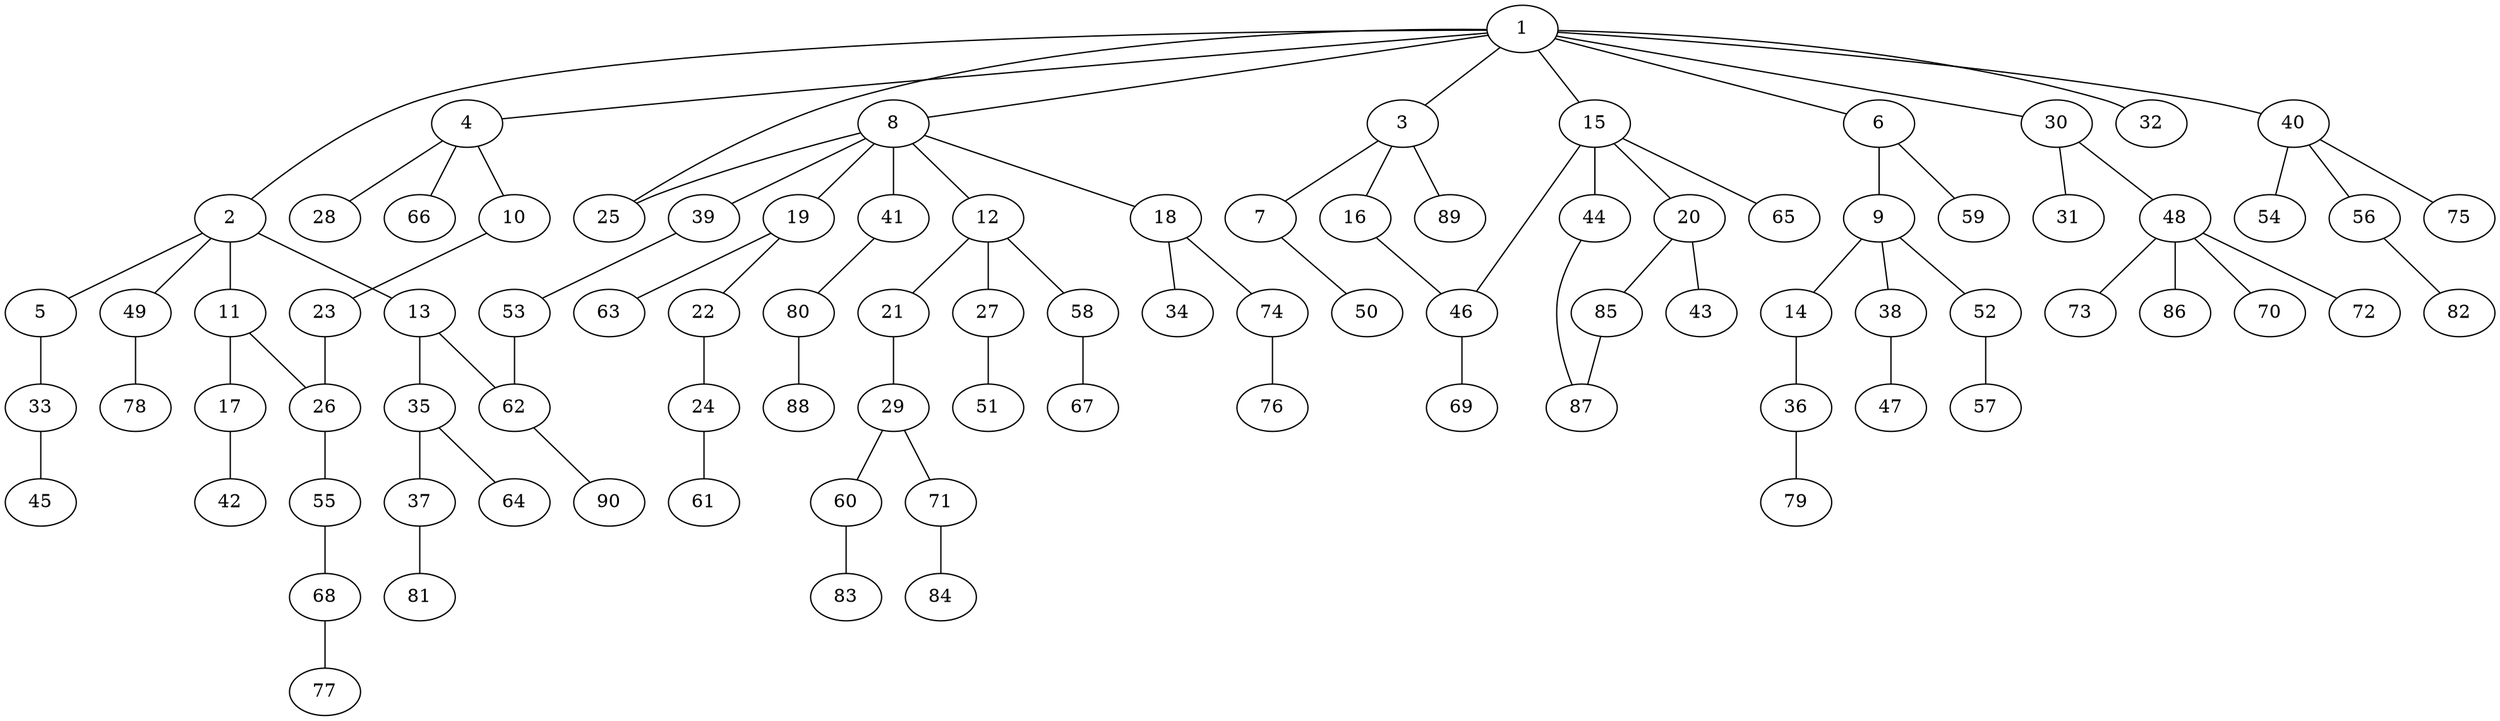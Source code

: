 graph graphname {1--2
1--3
1--4
1--6
1--8
1--15
1--25
1--30
1--32
1--40
2--5
2--11
2--13
2--49
3--7
3--16
3--89
4--10
4--28
4--66
5--33
6--9
6--59
7--50
8--12
8--18
8--19
8--25
8--39
8--41
9--14
9--38
9--52
10--23
11--17
11--26
12--21
12--27
12--58
13--35
13--62
14--36
15--20
15--44
15--46
15--65
16--46
17--42
18--34
18--74
19--22
19--63
20--43
20--85
21--29
22--24
23--26
24--61
26--55
27--51
29--60
29--71
30--31
30--48
33--45
35--37
35--64
36--79
37--81
38--47
39--53
40--54
40--56
40--75
41--80
44--87
46--69
48--70
48--72
48--73
48--86
49--78
52--57
53--62
55--68
56--82
58--67
60--83
62--90
68--77
71--84
74--76
80--88
85--87
}
